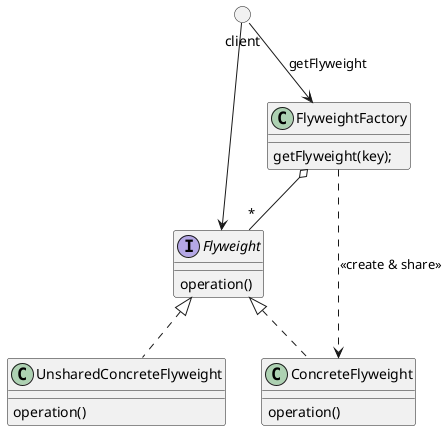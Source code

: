 @startuml
'https://plantuml.com/class-diagram

() client

interface Flyweight {
  operation()
}


class ConcreteFlyweight implements Flyweight {
  operation()
}

class UnsharedConcreteFlyweight implements Flyweight {
  operation()
}

class FlyweightFactory {
  getFlyweight(key);
}

FlyweightFactory o--"*" Flyweight
client -right-> Flyweight
client -down-> FlyweightFactory : getFlyweight
FlyweightFactory .right.> ConcreteFlyweight : <<create & share>>

@enduml
